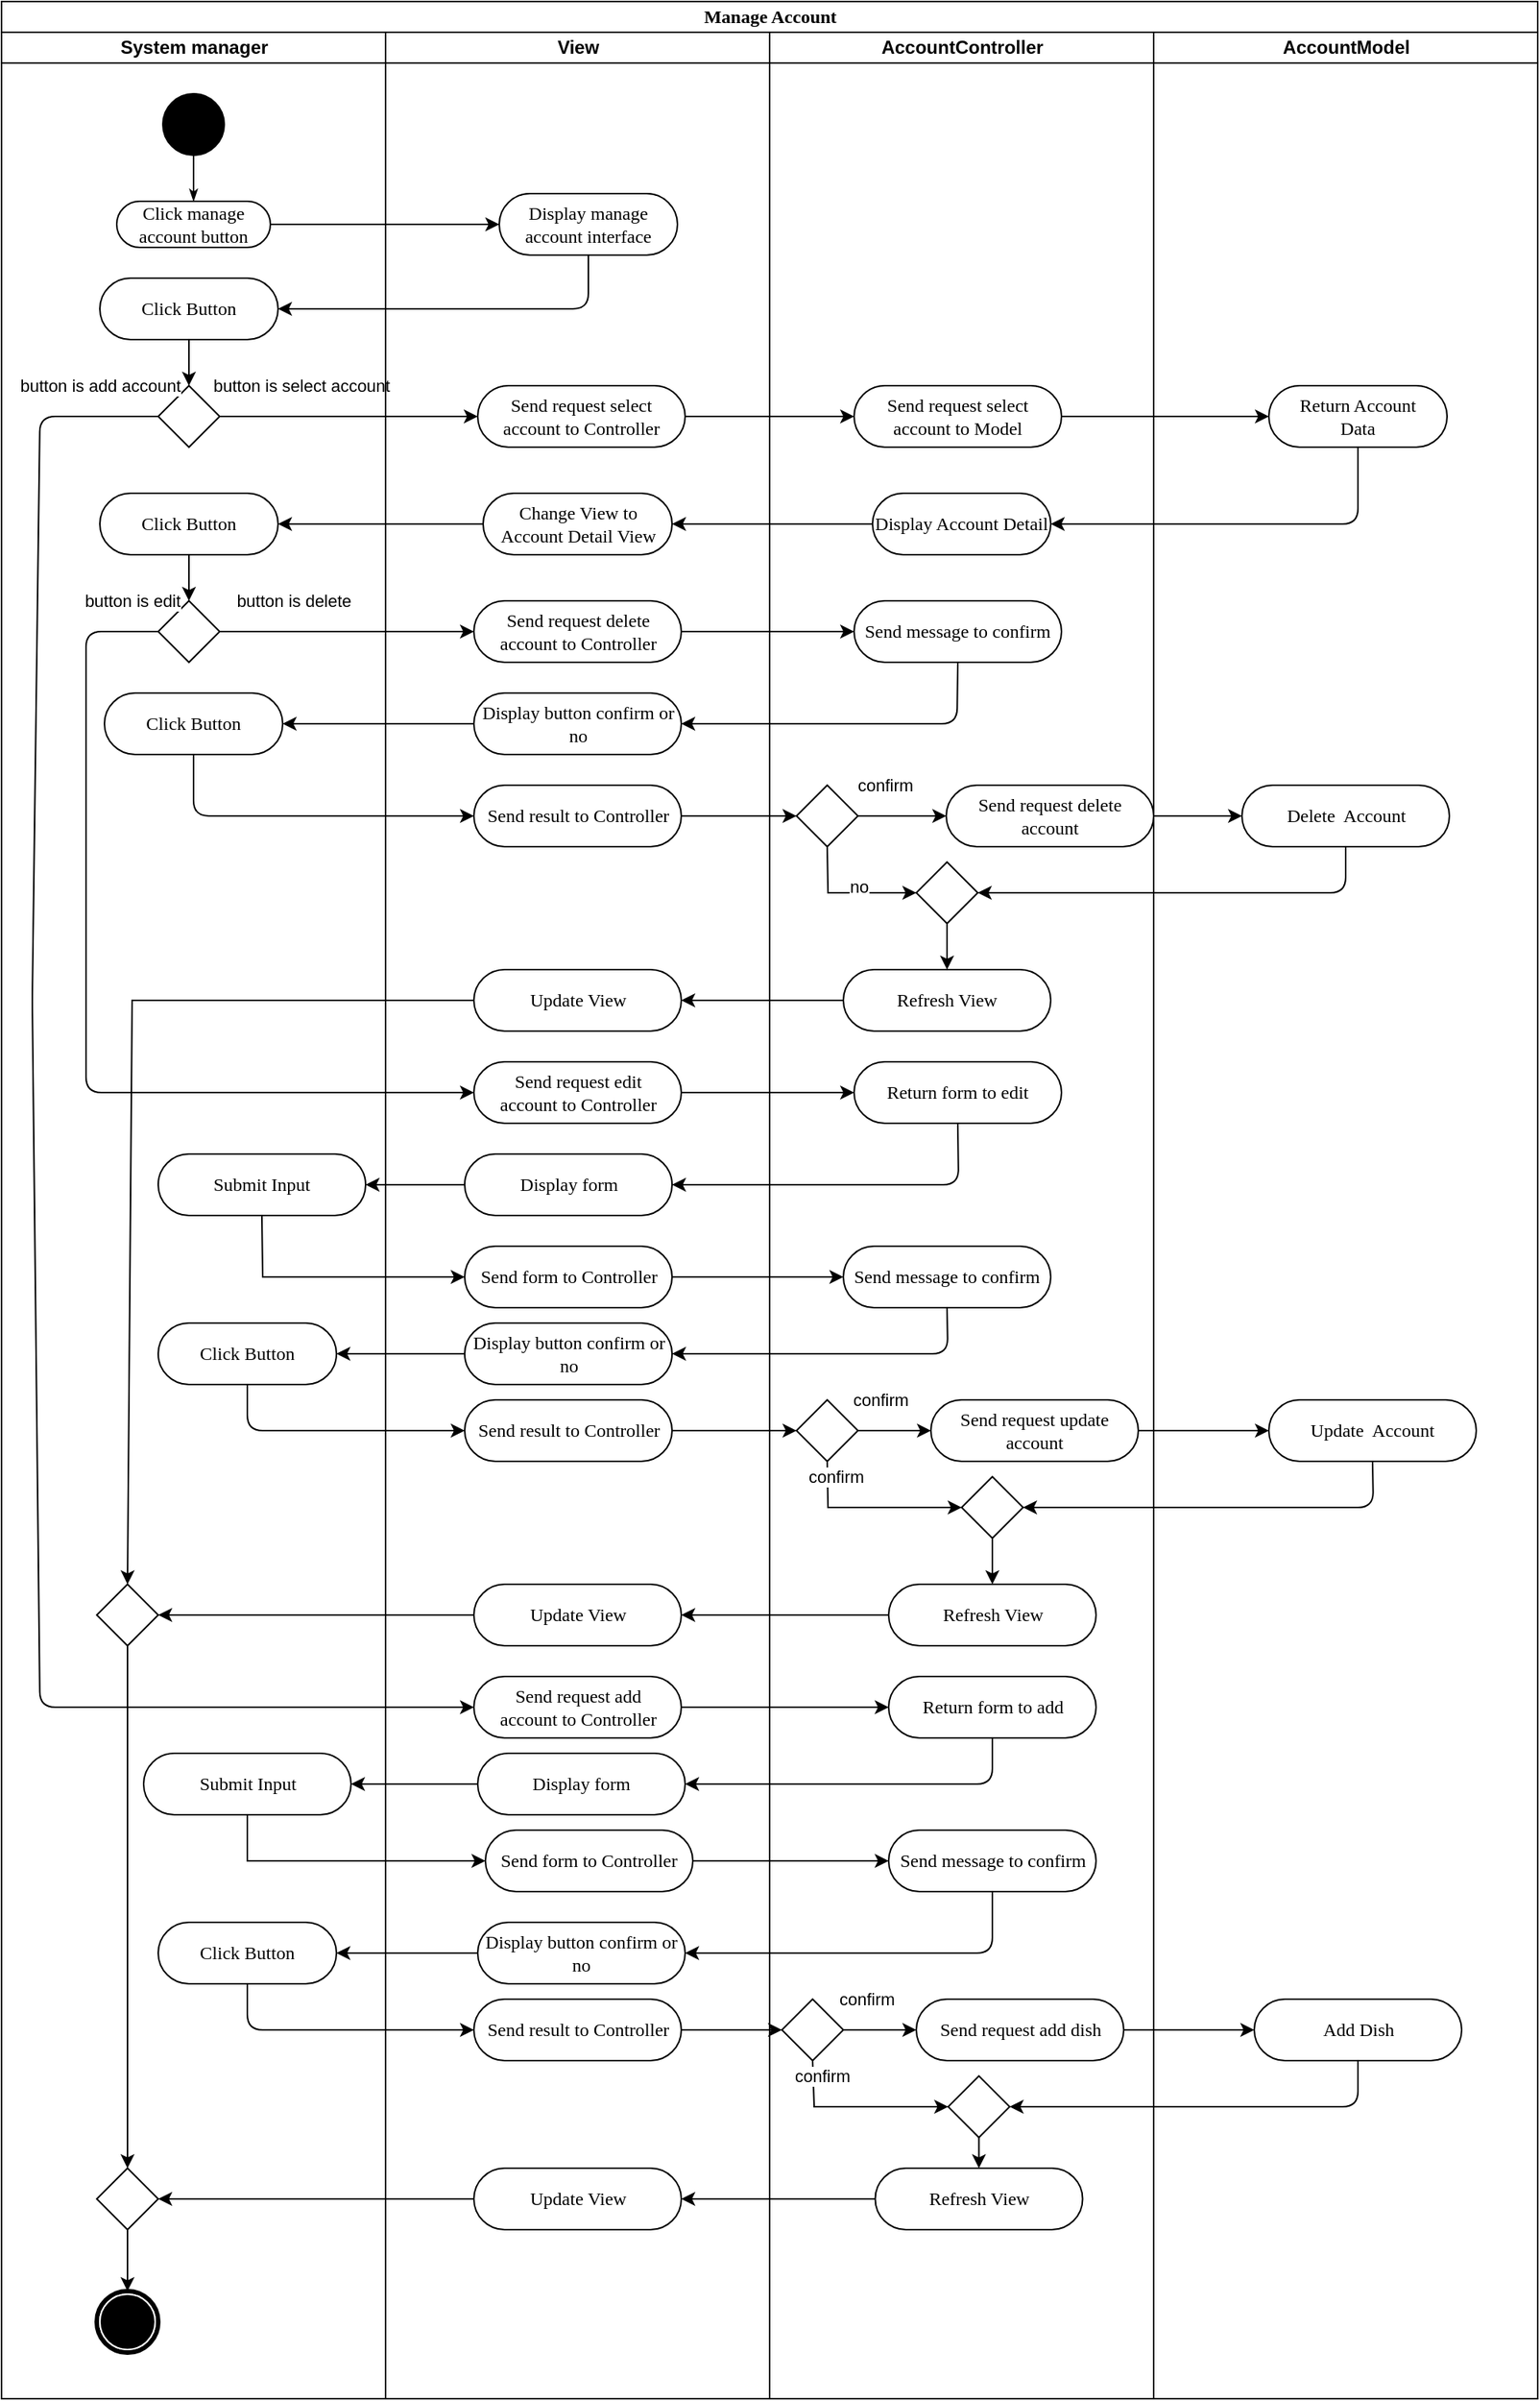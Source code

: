 <mxfile version="15.5.8" type="google"><diagram id="djILZpqK4pdp_uPhlAan" name="Page-1"><mxGraphModel dx="2436" dy="1613" grid="1" gridSize="10" guides="1" tooltips="1" connect="1" arrows="1" fold="1" page="1" pageScale="1" pageWidth="827" pageHeight="1169" math="0" shadow="0"><root><mxCell id="0"/><mxCell id="1" parent="0"/><mxCell id="nymzXxskwLUsohmnWXaY-1" value="Manage Account" style="swimlane;html=1;childLayout=stackLayout;startSize=20;rounded=0;shadow=0;comic=0;labelBackgroundColor=none;strokeWidth=1;fontFamily=Verdana;fontSize=12;align=center;" parent="1" vertex="1"><mxGeometry x="-1615" y="-1150" width="1000" height="1560" as="geometry"/></mxCell><mxCell id="nymzXxskwLUsohmnWXaY-2" value="System manager" style="swimlane;html=1;startSize=20;" parent="nymzXxskwLUsohmnWXaY-1" vertex="1"><mxGeometry y="20" width="250" height="1540" as="geometry"/></mxCell><mxCell id="nymzXxskwLUsohmnWXaY-3" value="" style="ellipse;whiteSpace=wrap;html=1;rounded=0;shadow=0;comic=0;labelBackgroundColor=none;strokeWidth=1;fillColor=#000000;fontFamily=Verdana;fontSize=12;align=center;" parent="nymzXxskwLUsohmnWXaY-2" vertex="1"><mxGeometry x="105" y="40" width="40" height="40" as="geometry"/></mxCell><mxCell id="nymzXxskwLUsohmnWXaY-4" value="Click manage account button" style="rounded=1;whiteSpace=wrap;html=1;shadow=0;comic=0;labelBackgroundColor=none;strokeWidth=1;fontFamily=Verdana;fontSize=12;align=center;arcSize=50;" parent="nymzXxskwLUsohmnWXaY-2" vertex="1"><mxGeometry x="75" y="110" width="100" height="30" as="geometry"/></mxCell><mxCell id="nymzXxskwLUsohmnWXaY-5" style="edgeStyle=orthogonalEdgeStyle;rounded=0;html=1;labelBackgroundColor=none;startArrow=none;startFill=0;startSize=5;endArrow=classicThin;endFill=1;endSize=5;jettySize=auto;orthogonalLoop=1;strokeWidth=1;fontFamily=Verdana;fontSize=12" parent="nymzXxskwLUsohmnWXaY-2" source="nymzXxskwLUsohmnWXaY-3" target="nymzXxskwLUsohmnWXaY-4" edge="1"><mxGeometry relative="1" as="geometry"/></mxCell><mxCell id="nymzXxskwLUsohmnWXaY-6" value="" style="rhombus;whiteSpace=wrap;html=1;" parent="nymzXxskwLUsohmnWXaY-2" vertex="1"><mxGeometry x="102" y="230" width="40" height="40" as="geometry"/></mxCell><mxCell id="nymzXxskwLUsohmnWXaY-7" value="Click Button" style="rounded=1;whiteSpace=wrap;html=1;shadow=0;comic=0;labelBackgroundColor=none;strokeWidth=1;fontFamily=Verdana;fontSize=12;align=center;arcSize=50;" parent="nymzXxskwLUsohmnWXaY-2" vertex="1"><mxGeometry x="64" y="160" width="116" height="40" as="geometry"/></mxCell><mxCell id="nymzXxskwLUsohmnWXaY-9" value="" style="rhombus;whiteSpace=wrap;html=1;" parent="nymzXxskwLUsohmnWXaY-2" vertex="1"><mxGeometry x="102" y="370" width="40" height="40" as="geometry"/></mxCell><mxCell id="nymzXxskwLUsohmnWXaY-12" value="" style="endArrow=classic;html=1;entryX=0.5;entryY=0;entryDx=0;entryDy=0;exitX=0.5;exitY=1;exitDx=0;exitDy=0;" parent="nymzXxskwLUsohmnWXaY-2" source="nymzXxskwLUsohmnWXaY-7" target="nymzXxskwLUsohmnWXaY-6" edge="1"><mxGeometry width="50" height="50" relative="1" as="geometry"><mxPoint x="185" y="280" as="sourcePoint"/><mxPoint x="220" y="160" as="targetPoint"/></mxGeometry></mxCell><mxCell id="nymzXxskwLUsohmnWXaY-22" value="" style="endArrow=classic;html=1;exitX=0.5;exitY=1;exitDx=0;exitDy=0;entryX=0.5;entryY=0;entryDx=0;entryDy=0;" parent="nymzXxskwLUsohmnWXaY-2" source="nymzXxskwLUsohmnWXaY-65" target="nymzXxskwLUsohmnWXaY-9" edge="1"><mxGeometry width="50" height="50" relative="1" as="geometry"><mxPoint x="150" y="440" as="sourcePoint"/><mxPoint x="336" y="410" as="targetPoint"/></mxGeometry></mxCell><mxCell id="nymzXxskwLUsohmnWXaY-65" value="Click Button" style="rounded=1;whiteSpace=wrap;html=1;shadow=0;comic=0;labelBackgroundColor=none;strokeWidth=1;fontFamily=Verdana;fontSize=12;align=center;arcSize=50;" parent="nymzXxskwLUsohmnWXaY-2" vertex="1"><mxGeometry x="64" y="300" width="116" height="40" as="geometry"/></mxCell><mxCell id="nymzXxskwLUsohmnWXaY-78" value="Click Button" style="rounded=1;whiteSpace=wrap;html=1;shadow=0;comic=0;labelBackgroundColor=none;strokeWidth=1;fontFamily=Verdana;fontSize=12;align=center;arcSize=50;" parent="nymzXxskwLUsohmnWXaY-2" vertex="1"><mxGeometry x="67" y="430" width="116" height="40" as="geometry"/></mxCell><mxCell id="nymzXxskwLUsohmnWXaY-97" value="Submit Input" style="rounded=1;whiteSpace=wrap;html=1;shadow=0;comic=0;labelBackgroundColor=none;strokeWidth=1;fontFamily=Verdana;fontSize=12;align=center;arcSize=50;" parent="nymzXxskwLUsohmnWXaY-2" vertex="1"><mxGeometry x="102" y="730" width="135" height="40" as="geometry"/></mxCell><mxCell id="nymzXxskwLUsohmnWXaY-102" value="Click Button" style="rounded=1;whiteSpace=wrap;html=1;shadow=0;comic=0;labelBackgroundColor=none;strokeWidth=1;fontFamily=Verdana;fontSize=12;align=center;arcSize=50;" parent="nymzXxskwLUsohmnWXaY-2" vertex="1"><mxGeometry x="102" y="840" width="116" height="40" as="geometry"/></mxCell><mxCell id="nymzXxskwLUsohmnWXaY-133" value="Submit Input" style="rounded=1;whiteSpace=wrap;html=1;shadow=0;comic=0;labelBackgroundColor=none;strokeWidth=1;fontFamily=Verdana;fontSize=12;align=center;arcSize=50;" parent="nymzXxskwLUsohmnWXaY-2" vertex="1"><mxGeometry x="92.5" y="1120" width="135" height="40" as="geometry"/></mxCell><mxCell id="nymzXxskwLUsohmnWXaY-134" value="Click Button" style="rounded=1;whiteSpace=wrap;html=1;shadow=0;comic=0;labelBackgroundColor=none;strokeWidth=1;fontFamily=Verdana;fontSize=12;align=center;arcSize=50;" parent="nymzXxskwLUsohmnWXaY-2" vertex="1"><mxGeometry x="102" y="1230" width="116" height="40" as="geometry"/></mxCell><mxCell id="nymzXxskwLUsohmnWXaY-163" value="" style="rhombus;whiteSpace=wrap;html=1;" parent="nymzXxskwLUsohmnWXaY-2" vertex="1"><mxGeometry x="62" y="1010" width="40" height="40" as="geometry"/></mxCell><mxCell id="nymzXxskwLUsohmnWXaY-166" value="" style="rhombus;whiteSpace=wrap;html=1;" parent="nymzXxskwLUsohmnWXaY-2" vertex="1"><mxGeometry x="62" y="1390" width="40" height="40" as="geometry"/></mxCell><mxCell id="nymzXxskwLUsohmnWXaY-167" value="" style="endArrow=classic;html=1;rounded=0;exitX=0.5;exitY=1;exitDx=0;exitDy=0;entryX=0.5;entryY=0;entryDx=0;entryDy=0;" parent="nymzXxskwLUsohmnWXaY-2" source="nymzXxskwLUsohmnWXaY-163" target="nymzXxskwLUsohmnWXaY-166" edge="1"><mxGeometry width="50" height="50" relative="1" as="geometry"><mxPoint x="587.5" y="1040" as="sourcePoint"/><mxPoint x="452.5" y="1040" as="targetPoint"/></mxGeometry></mxCell><mxCell id="nymzXxskwLUsohmnWXaY-169" value="" style="shape=mxgraph.bpmn.shape;html=1;verticalLabelPosition=bottom;labelBackgroundColor=#ffffff;verticalAlign=top;perimeter=ellipsePerimeter;outline=end;symbol=terminate;rounded=0;shadow=0;comic=0;strokeWidth=1;fontFamily=Verdana;fontSize=12;align=center;" parent="nymzXxskwLUsohmnWXaY-2" vertex="1"><mxGeometry x="62" y="1470" width="40" height="40" as="geometry"/></mxCell><mxCell id="nymzXxskwLUsohmnWXaY-170" value="" style="endArrow=classic;html=1;exitX=0.5;exitY=1;exitDx=0;exitDy=0;entryX=0.5;entryY=0;entryDx=0;entryDy=0;" parent="nymzXxskwLUsohmnWXaY-2" source="nymzXxskwLUsohmnWXaY-166" target="nymzXxskwLUsohmnWXaY-169" edge="1"><mxGeometry width="50" height="50" relative="1" as="geometry"><mxPoint x="440" y="1865" as="sourcePoint"/><mxPoint x="440" y="1895" as="targetPoint"/></mxGeometry></mxCell><mxCell id="nymzXxskwLUsohmnWXaY-26" value="button is select account" style="endArrow=classic;html=1;exitX=1;exitY=0.5;exitDx=0;exitDy=0;entryX=0;entryY=0.5;entryDx=0;entryDy=0;" parent="nymzXxskwLUsohmnWXaY-1" source="nymzXxskwLUsohmnWXaY-6" target="nymzXxskwLUsohmnWXaY-67" edge="1"><mxGeometry x="-0.369" y="20" width="50" height="50" relative="1" as="geometry"><mxPoint x="155" y="360" as="sourcePoint"/><mxPoint x="285" y="270" as="targetPoint"/><mxPoint as="offset"/></mxGeometry></mxCell><mxCell id="nymzXxskwLUsohmnWXaY-27" value="" style="endArrow=classic;html=1;entryX=0;entryY=0.5;entryDx=0;entryDy=0;exitX=1;exitY=0.5;exitDx=0;exitDy=0;" parent="nymzXxskwLUsohmnWXaY-1" source="nymzXxskwLUsohmnWXaY-30" target="nymzXxskwLUsohmnWXaY-60" edge="1"><mxGeometry width="50" height="50" relative="1" as="geometry"><mxPoint x="387" y="300" as="sourcePoint"/><mxPoint x="130" y="385" as="targetPoint"/><Array as="points"><mxPoint x="735" y="270"/></Array></mxGeometry></mxCell><mxCell id="nymzXxskwLUsohmnWXaY-28" value="View" style="swimlane;html=1;startSize=20;" parent="nymzXxskwLUsohmnWXaY-1" vertex="1"><mxGeometry x="250" y="20" width="250" height="1540" as="geometry"/></mxCell><mxCell id="nymzXxskwLUsohmnWXaY-29" value="Display manage account interface" style="rounded=1;whiteSpace=wrap;html=1;shadow=0;comic=0;labelBackgroundColor=none;strokeWidth=1;fontFamily=Verdana;fontSize=12;align=center;arcSize=50;" parent="nymzXxskwLUsohmnWXaY-28" vertex="1"><mxGeometry x="74" y="105" width="116" height="40" as="geometry"/></mxCell><mxCell id="nymzXxskwLUsohmnWXaY-63" value="Change View to&lt;br&gt;Account Detail View" style="rounded=1;whiteSpace=wrap;html=1;shadow=0;comic=0;labelBackgroundColor=none;strokeWidth=1;fontFamily=Verdana;fontSize=12;align=center;arcSize=50;" parent="nymzXxskwLUsohmnWXaY-28" vertex="1"><mxGeometry x="63.5" y="300" width="123" height="40" as="geometry"/></mxCell><mxCell id="nymzXxskwLUsohmnWXaY-67" value="Send request select &lt;br&gt;account to Controller" style="rounded=1;whiteSpace=wrap;html=1;shadow=0;comic=0;labelBackgroundColor=none;strokeWidth=1;fontFamily=Verdana;fontSize=12;align=center;arcSize=50;" parent="nymzXxskwLUsohmnWXaY-28" vertex="1"><mxGeometry x="60" y="230" width="135" height="40" as="geometry"/></mxCell><mxCell id="nymzXxskwLUsohmnWXaY-69" value="Send request delete&lt;br&gt;account to Controller" style="rounded=1;whiteSpace=wrap;html=1;shadow=0;comic=0;labelBackgroundColor=none;strokeWidth=1;fontFamily=Verdana;fontSize=12;align=center;arcSize=50;" parent="nymzXxskwLUsohmnWXaY-28" vertex="1"><mxGeometry x="57.5" y="370" width="135" height="40" as="geometry"/></mxCell><mxCell id="nymzXxskwLUsohmnWXaY-72" value="Display button confirm or no" style="rounded=1;whiteSpace=wrap;html=1;shadow=0;comic=0;labelBackgroundColor=none;strokeWidth=1;fontFamily=Verdana;fontSize=12;align=center;arcSize=50;" parent="nymzXxskwLUsohmnWXaY-28" vertex="1"><mxGeometry x="57.5" y="430" width="135" height="40" as="geometry"/></mxCell><mxCell id="nymzXxskwLUsohmnWXaY-80" value="Send result to Controller" style="rounded=1;whiteSpace=wrap;html=1;shadow=0;comic=0;labelBackgroundColor=none;strokeWidth=1;fontFamily=Verdana;fontSize=12;align=center;arcSize=50;" parent="nymzXxskwLUsohmnWXaY-28" vertex="1"><mxGeometry x="57.5" y="490" width="135" height="40" as="geometry"/></mxCell><mxCell id="nymzXxskwLUsohmnWXaY-90" value="Update View" style="rounded=1;whiteSpace=wrap;html=1;shadow=0;comic=0;labelBackgroundColor=none;strokeWidth=1;fontFamily=Verdana;fontSize=12;align=center;arcSize=50;" parent="nymzXxskwLUsohmnWXaY-28" vertex="1"><mxGeometry x="57.5" y="610" width="135" height="40" as="geometry"/></mxCell><mxCell id="nymzXxskwLUsohmnWXaY-92" value="Send request edit&lt;br&gt;account to Controller" style="rounded=1;whiteSpace=wrap;html=1;shadow=0;comic=0;labelBackgroundColor=none;strokeWidth=1;fontFamily=Verdana;fontSize=12;align=center;arcSize=50;" parent="nymzXxskwLUsohmnWXaY-28" vertex="1"><mxGeometry x="57.5" y="670" width="135" height="40" as="geometry"/></mxCell><mxCell id="nymzXxskwLUsohmnWXaY-94" value="Display form" style="rounded=1;whiteSpace=wrap;html=1;shadow=0;comic=0;labelBackgroundColor=none;strokeWidth=1;fontFamily=Verdana;fontSize=12;align=center;arcSize=50;" parent="nymzXxskwLUsohmnWXaY-28" vertex="1"><mxGeometry x="51.5" y="730" width="135" height="40" as="geometry"/></mxCell><mxCell id="nymzXxskwLUsohmnWXaY-98" value="Send form to Controller" style="rounded=1;whiteSpace=wrap;html=1;shadow=0;comic=0;labelBackgroundColor=none;strokeWidth=1;fontFamily=Verdana;fontSize=12;align=center;arcSize=50;" parent="nymzXxskwLUsohmnWXaY-28" vertex="1"><mxGeometry x="51.5" y="790" width="135" height="40" as="geometry"/></mxCell><mxCell id="nymzXxskwLUsohmnWXaY-101" value="Display button confirm or no" style="rounded=1;whiteSpace=wrap;html=1;shadow=0;comic=0;labelBackgroundColor=none;strokeWidth=1;fontFamily=Verdana;fontSize=12;align=center;arcSize=50;" parent="nymzXxskwLUsohmnWXaY-28" vertex="1"><mxGeometry x="51.5" y="840" width="135" height="40" as="geometry"/></mxCell><mxCell id="nymzXxskwLUsohmnWXaY-105" value="Send result to Controller" style="rounded=1;whiteSpace=wrap;html=1;shadow=0;comic=0;labelBackgroundColor=none;strokeWidth=1;fontFamily=Verdana;fontSize=12;align=center;arcSize=50;" parent="nymzXxskwLUsohmnWXaY-28" vertex="1"><mxGeometry x="51.5" y="890" width="135" height="40" as="geometry"/></mxCell><mxCell id="nymzXxskwLUsohmnWXaY-129" value="Update View" style="rounded=1;whiteSpace=wrap;html=1;shadow=0;comic=0;labelBackgroundColor=none;strokeWidth=1;fontFamily=Verdana;fontSize=12;align=center;arcSize=50;" parent="nymzXxskwLUsohmnWXaY-28" vertex="1"><mxGeometry x="57.5" y="1010" width="135" height="40" as="geometry"/></mxCell><mxCell id="nymzXxskwLUsohmnWXaY-135" value="Send request add&lt;br&gt;account to Controller" style="rounded=1;whiteSpace=wrap;html=1;shadow=0;comic=0;labelBackgroundColor=none;strokeWidth=1;fontFamily=Verdana;fontSize=12;align=center;arcSize=50;" parent="nymzXxskwLUsohmnWXaY-28" vertex="1"><mxGeometry x="57.5" y="1070" width="135" height="40" as="geometry"/></mxCell><mxCell id="nymzXxskwLUsohmnWXaY-136" value="Display form" style="rounded=1;whiteSpace=wrap;html=1;shadow=0;comic=0;labelBackgroundColor=none;strokeWidth=1;fontFamily=Verdana;fontSize=12;align=center;arcSize=50;" parent="nymzXxskwLUsohmnWXaY-28" vertex="1"><mxGeometry x="60" y="1120" width="135" height="40" as="geometry"/></mxCell><mxCell id="nymzXxskwLUsohmnWXaY-137" value="Send form to Controller" style="rounded=1;whiteSpace=wrap;html=1;shadow=0;comic=0;labelBackgroundColor=none;strokeWidth=1;fontFamily=Verdana;fontSize=12;align=center;arcSize=50;" parent="nymzXxskwLUsohmnWXaY-28" vertex="1"><mxGeometry x="65" y="1170" width="135" height="40" as="geometry"/></mxCell><mxCell id="nymzXxskwLUsohmnWXaY-138" value="Display button confirm or no" style="rounded=1;whiteSpace=wrap;html=1;shadow=0;comic=0;labelBackgroundColor=none;strokeWidth=1;fontFamily=Verdana;fontSize=12;align=center;arcSize=50;" parent="nymzXxskwLUsohmnWXaY-28" vertex="1"><mxGeometry x="60" y="1230" width="135" height="40" as="geometry"/></mxCell><mxCell id="nymzXxskwLUsohmnWXaY-139" value="Send result to Controller" style="rounded=1;whiteSpace=wrap;html=1;shadow=0;comic=0;labelBackgroundColor=none;strokeWidth=1;fontFamily=Verdana;fontSize=12;align=center;arcSize=50;" parent="nymzXxskwLUsohmnWXaY-28" vertex="1"><mxGeometry x="57.5" y="1280" width="135" height="40" as="geometry"/></mxCell><mxCell id="nymzXxskwLUsohmnWXaY-140" value="Update View" style="rounded=1;whiteSpace=wrap;html=1;shadow=0;comic=0;labelBackgroundColor=none;strokeWidth=1;fontFamily=Verdana;fontSize=12;align=center;arcSize=50;" parent="nymzXxskwLUsohmnWXaY-28" vertex="1"><mxGeometry x="57.5" y="1390" width="135" height="40" as="geometry"/></mxCell><mxCell id="nymzXxskwLUsohmnWXaY-42" value="AccountController" style="swimlane;html=1;startSize=20;" parent="nymzXxskwLUsohmnWXaY-1" vertex="1"><mxGeometry x="500" y="20" width="250" height="1540" as="geometry"><mxRectangle x="500" y="20" width="30" height="970" as="alternateBounds"/></mxGeometry></mxCell><mxCell id="nymzXxskwLUsohmnWXaY-30" value="Send request select &lt;br&gt;account to Model" style="rounded=1;whiteSpace=wrap;html=1;shadow=0;comic=0;labelBackgroundColor=none;strokeWidth=1;fontFamily=Verdana;fontSize=12;align=center;arcSize=50;" parent="nymzXxskwLUsohmnWXaY-42" vertex="1"><mxGeometry x="55" y="230" width="135" height="40" as="geometry"/></mxCell><mxCell id="nymzXxskwLUsohmnWXaY-61" value="Display Account Detail" style="rounded=1;whiteSpace=wrap;html=1;shadow=0;comic=0;labelBackgroundColor=none;strokeWidth=1;fontFamily=Verdana;fontSize=12;align=center;arcSize=50;" parent="nymzXxskwLUsohmnWXaY-42" vertex="1"><mxGeometry x="67" y="300" width="116" height="40" as="geometry"/></mxCell><mxCell id="nymzXxskwLUsohmnWXaY-70" value="Send message to confirm" style="rounded=1;whiteSpace=wrap;html=1;shadow=0;comic=0;labelBackgroundColor=none;strokeWidth=1;fontFamily=Verdana;fontSize=12;align=center;arcSize=50;" parent="nymzXxskwLUsohmnWXaY-42" vertex="1"><mxGeometry x="55" y="370" width="135" height="40" as="geometry"/></mxCell><mxCell id="nymzXxskwLUsohmnWXaY-81" value="" style="rhombus;whiteSpace=wrap;html=1;" parent="nymzXxskwLUsohmnWXaY-42" vertex="1"><mxGeometry x="17.5" y="490" width="40" height="40" as="geometry"/></mxCell><mxCell id="nymzXxskwLUsohmnWXaY-83" value="Send request delete account" style="rounded=1;whiteSpace=wrap;html=1;shadow=0;comic=0;labelBackgroundColor=none;strokeWidth=1;fontFamily=Verdana;fontSize=12;align=center;arcSize=50;" parent="nymzXxskwLUsohmnWXaY-42" vertex="1"><mxGeometry x="115" y="490" width="135" height="40" as="geometry"/></mxCell><mxCell id="nymzXxskwLUsohmnWXaY-84" value="confirm" style="endArrow=classic;html=1;rounded=0;exitX=1;exitY=0.5;exitDx=0;exitDy=0;entryX=0;entryY=0.5;entryDx=0;entryDy=0;" parent="nymzXxskwLUsohmnWXaY-42" source="nymzXxskwLUsohmnWXaY-81" target="nymzXxskwLUsohmnWXaY-83" edge="1"><mxGeometry x="-0.391" y="20" width="50" height="50" relative="1" as="geometry"><mxPoint x="115" y="620" as="sourcePoint"/><mxPoint x="165" y="570" as="targetPoint"/><mxPoint as="offset"/></mxGeometry></mxCell><mxCell id="nymzXxskwLUsohmnWXaY-87" value="Refresh View" style="rounded=1;whiteSpace=wrap;html=1;shadow=0;comic=0;labelBackgroundColor=none;strokeWidth=1;fontFamily=Verdana;fontSize=12;align=center;arcSize=50;" parent="nymzXxskwLUsohmnWXaY-42" vertex="1"><mxGeometry x="48" y="610" width="135" height="40" as="geometry"/></mxCell><mxCell id="nymzXxskwLUsohmnWXaY-93" value="Return form to edit" style="rounded=1;whiteSpace=wrap;html=1;shadow=0;comic=0;labelBackgroundColor=none;strokeWidth=1;fontFamily=Verdana;fontSize=12;align=center;arcSize=50;" parent="nymzXxskwLUsohmnWXaY-42" vertex="1"><mxGeometry x="55" y="670" width="135" height="40" as="geometry"/></mxCell><mxCell id="nymzXxskwLUsohmnWXaY-100" value="Send message to confirm" style="rounded=1;whiteSpace=wrap;html=1;shadow=0;comic=0;labelBackgroundColor=none;strokeWidth=1;fontFamily=Verdana;fontSize=12;align=center;arcSize=50;" parent="nymzXxskwLUsohmnWXaY-42" vertex="1"><mxGeometry x="48" y="790" width="135" height="40" as="geometry"/></mxCell><mxCell id="nymzXxskwLUsohmnWXaY-107" value="" style="rhombus;whiteSpace=wrap;html=1;" parent="nymzXxskwLUsohmnWXaY-42" vertex="1"><mxGeometry x="17.5" y="890" width="40" height="40" as="geometry"/></mxCell><mxCell id="nymzXxskwLUsohmnWXaY-111" value="no" style="endArrow=classic;html=1;rounded=0;exitX=0.5;exitY=1;exitDx=0;exitDy=0;entryX=0;entryY=0.5;entryDx=0;entryDy=0;" parent="nymzXxskwLUsohmnWXaY-42" source="nymzXxskwLUsohmnWXaY-81" target="nymzXxskwLUsohmnWXaY-112" edge="1"><mxGeometry x="-0.391" y="20" width="50" height="50" relative="1" as="geometry"><mxPoint x="67.5" y="520" as="sourcePoint"/><mxPoint x="125" y="520" as="targetPoint"/><mxPoint as="offset"/><Array as="points"><mxPoint x="38" y="560"/></Array></mxGeometry></mxCell><mxCell id="nymzXxskwLUsohmnWXaY-112" value="" style="rhombus;whiteSpace=wrap;html=1;" parent="nymzXxskwLUsohmnWXaY-42" vertex="1"><mxGeometry x="95.5" y="540" width="40" height="40" as="geometry"/></mxCell><mxCell id="nymzXxskwLUsohmnWXaY-114" value="" style="endArrow=classic;html=1;rounded=0;exitX=0.5;exitY=1;exitDx=0;exitDy=0;entryX=0.5;entryY=0;entryDx=0;entryDy=0;" parent="nymzXxskwLUsohmnWXaY-42" source="nymzXxskwLUsohmnWXaY-112" target="nymzXxskwLUsohmnWXaY-87" edge="1"><mxGeometry width="50" height="50" relative="1" as="geometry"><mxPoint x="-47.5" y="520" as="sourcePoint"/><mxPoint x="27.5" y="520" as="targetPoint"/></mxGeometry></mxCell><mxCell id="nymzXxskwLUsohmnWXaY-119" value="Send request update account" style="rounded=1;whiteSpace=wrap;html=1;shadow=0;comic=0;labelBackgroundColor=none;strokeWidth=1;fontFamily=Verdana;fontSize=12;align=center;arcSize=50;" parent="nymzXxskwLUsohmnWXaY-42" vertex="1"><mxGeometry x="105" y="890" width="135" height="40" as="geometry"/></mxCell><mxCell id="nymzXxskwLUsohmnWXaY-120" value="confirm" style="endArrow=classic;html=1;rounded=0;exitX=1;exitY=0.5;exitDx=0;exitDy=0;entryX=0;entryY=0.5;entryDx=0;entryDy=0;" parent="nymzXxskwLUsohmnWXaY-42" source="nymzXxskwLUsohmnWXaY-107" target="nymzXxskwLUsohmnWXaY-119" edge="1"><mxGeometry x="-0.391" y="20" width="50" height="50" relative="1" as="geometry"><mxPoint x="75" y="890" as="sourcePoint"/><mxPoint x="1297.5" y="2080" as="targetPoint"/><mxPoint as="offset"/></mxGeometry></mxCell><mxCell id="nymzXxskwLUsohmnWXaY-123" value="" style="rhombus;whiteSpace=wrap;html=1;" parent="nymzXxskwLUsohmnWXaY-42" vertex="1"><mxGeometry x="125" y="940" width="40" height="40" as="geometry"/></mxCell><mxCell id="nymzXxskwLUsohmnWXaY-128" value="confirm" style="endArrow=classic;html=1;rounded=0;exitX=0.5;exitY=1;exitDx=0;exitDy=0;entryX=0;entryY=0.5;entryDx=0;entryDy=0;" parent="nymzXxskwLUsohmnWXaY-42" source="nymzXxskwLUsohmnWXaY-107" target="nymzXxskwLUsohmnWXaY-123" edge="1"><mxGeometry x="-0.391" y="20" width="50" height="50" relative="1" as="geometry"><mxPoint x="67.5" y="920" as="sourcePoint"/><mxPoint x="115" y="920" as="targetPoint"/><mxPoint as="offset"/><Array as="points"><mxPoint x="38" y="960"/></Array></mxGeometry></mxCell><mxCell id="nymzXxskwLUsohmnWXaY-121" value="Refresh View" style="rounded=1;whiteSpace=wrap;html=1;shadow=0;comic=0;labelBackgroundColor=none;strokeWidth=1;fontFamily=Verdana;fontSize=12;align=center;arcSize=50;" parent="nymzXxskwLUsohmnWXaY-42" vertex="1"><mxGeometry x="77.5" y="1010" width="135" height="40" as="geometry"/></mxCell><mxCell id="nymzXxskwLUsohmnWXaY-124" value="" style="endArrow=classic;html=1;rounded=0;exitX=0.5;exitY=1;exitDx=0;exitDy=0;entryX=0.5;entryY=0;entryDx=0;entryDy=0;" parent="nymzXxskwLUsohmnWXaY-42" source="nymzXxskwLUsohmnWXaY-123" target="nymzXxskwLUsohmnWXaY-121" edge="1"><mxGeometry width="50" height="50" relative="1" as="geometry"><mxPoint x="1085" y="2030" as="sourcePoint"/><mxPoint x="1160" y="2030" as="targetPoint"/></mxGeometry></mxCell><mxCell id="nymzXxskwLUsohmnWXaY-141" value="Return form to add" style="rounded=1;whiteSpace=wrap;html=1;shadow=0;comic=0;labelBackgroundColor=none;strokeWidth=1;fontFamily=Verdana;fontSize=12;align=center;arcSize=50;" parent="nymzXxskwLUsohmnWXaY-42" vertex="1"><mxGeometry x="77.5" y="1070" width="135" height="40" as="geometry"/></mxCell><mxCell id="nymzXxskwLUsohmnWXaY-142" value="Send message to confirm" style="rounded=1;whiteSpace=wrap;html=1;shadow=0;comic=0;labelBackgroundColor=none;strokeWidth=1;fontFamily=Verdana;fontSize=12;align=center;arcSize=50;" parent="nymzXxskwLUsohmnWXaY-42" vertex="1"><mxGeometry x="77.5" y="1170" width="135" height="40" as="geometry"/></mxCell><mxCell id="nymzXxskwLUsohmnWXaY-143" value="" style="rhombus;whiteSpace=wrap;html=1;" parent="nymzXxskwLUsohmnWXaY-42" vertex="1"><mxGeometry x="8" y="1280" width="40" height="40" as="geometry"/></mxCell><mxCell id="nymzXxskwLUsohmnWXaY-144" value="Send request add dish" style="rounded=1;whiteSpace=wrap;html=1;shadow=0;comic=0;labelBackgroundColor=none;strokeWidth=1;fontFamily=Verdana;fontSize=12;align=center;arcSize=50;" parent="nymzXxskwLUsohmnWXaY-42" vertex="1"><mxGeometry x="95.5" y="1280" width="135" height="40" as="geometry"/></mxCell><mxCell id="nymzXxskwLUsohmnWXaY-145" value="confirm" style="endArrow=classic;html=1;rounded=0;exitX=1;exitY=0.5;exitDx=0;exitDy=0;entryX=0;entryY=0.5;entryDx=0;entryDy=0;" parent="nymzXxskwLUsohmnWXaY-42" source="nymzXxskwLUsohmnWXaY-143" target="nymzXxskwLUsohmnWXaY-144" edge="1"><mxGeometry x="-0.391" y="20" width="50" height="50" relative="1" as="geometry"><mxPoint x="1181.25" y="2440" as="sourcePoint"/><mxPoint x="2403.75" y="3630" as="targetPoint"/><mxPoint as="offset"/></mxGeometry></mxCell><mxCell id="nymzXxskwLUsohmnWXaY-146" value="" style="rhombus;whiteSpace=wrap;html=1;" parent="nymzXxskwLUsohmnWXaY-42" vertex="1"><mxGeometry x="116.25" y="1330" width="40" height="40" as="geometry"/></mxCell><mxCell id="nymzXxskwLUsohmnWXaY-147" value="confirm" style="endArrow=classic;html=1;rounded=0;exitX=0.5;exitY=1;exitDx=0;exitDy=0;entryX=0;entryY=0.5;entryDx=0;entryDy=0;" parent="nymzXxskwLUsohmnWXaY-42" source="nymzXxskwLUsohmnWXaY-143" target="nymzXxskwLUsohmnWXaY-146" edge="1"><mxGeometry x="-0.391" y="20" width="50" height="50" relative="1" as="geometry"><mxPoint x="1173.75" y="2470" as="sourcePoint"/><mxPoint x="1221.25" y="2470" as="targetPoint"/><mxPoint as="offset"/><Array as="points"><mxPoint x="29" y="1350"/></Array></mxGeometry></mxCell><mxCell id="nymzXxskwLUsohmnWXaY-148" value="Refresh View" style="rounded=1;whiteSpace=wrap;html=1;shadow=0;comic=0;labelBackgroundColor=none;strokeWidth=1;fontFamily=Verdana;fontSize=12;align=center;arcSize=50;" parent="nymzXxskwLUsohmnWXaY-42" vertex="1"><mxGeometry x="68.75" y="1390" width="135" height="40" as="geometry"/></mxCell><mxCell id="nymzXxskwLUsohmnWXaY-149" value="" style="endArrow=classic;html=1;rounded=0;exitX=0.5;exitY=1;exitDx=0;exitDy=0;entryX=0.5;entryY=0;entryDx=0;entryDy=0;" parent="nymzXxskwLUsohmnWXaY-42" source="nymzXxskwLUsohmnWXaY-146" target="nymzXxskwLUsohmnWXaY-148" edge="1"><mxGeometry width="50" height="50" relative="1" as="geometry"><mxPoint x="2191.25" y="3580" as="sourcePoint"/><mxPoint x="2266.25" y="3580" as="targetPoint"/></mxGeometry></mxCell><mxCell id="nymzXxskwLUsohmnWXaY-44" value="" style="endArrow=classic;html=1;exitX=1;exitY=0.5;exitDx=0;exitDy=0;entryX=0;entryY=0.5;entryDx=0;entryDy=0;" parent="nymzXxskwLUsohmnWXaY-1" source="nymzXxskwLUsohmnWXaY-4" target="nymzXxskwLUsohmnWXaY-29" edge="1"><mxGeometry width="50" height="50" relative="1" as="geometry"><mxPoint x="270" y="230" as="sourcePoint"/><mxPoint x="125" y="220" as="targetPoint"/></mxGeometry></mxCell><mxCell id="nymzXxskwLUsohmnWXaY-45" value="" style="endArrow=classic;html=1;exitX=0.5;exitY=1;exitDx=0;exitDy=0;entryX=1;entryY=0.5;entryDx=0;entryDy=0;" parent="nymzXxskwLUsohmnWXaY-1" source="nymzXxskwLUsohmnWXaY-29" target="nymzXxskwLUsohmnWXaY-7" edge="1"><mxGeometry width="50" height="50" relative="1" as="geometry"><mxPoint x="270" y="360" as="sourcePoint"/><mxPoint x="126.75" y="240" as="targetPoint"/><Array as="points"><mxPoint x="382" y="200"/></Array></mxGeometry></mxCell><mxCell id="nymzXxskwLUsohmnWXaY-58" value="AccountModel" style="swimlane;html=1;startSize=20;" parent="nymzXxskwLUsohmnWXaY-1" vertex="1"><mxGeometry x="750" y="20" width="250" height="1540" as="geometry"><mxRectangle x="500" y="20" width="30" height="970" as="alternateBounds"/></mxGeometry></mxCell><mxCell id="nymzXxskwLUsohmnWXaY-60" value="Return Account&lt;br&gt;Data" style="rounded=1;whiteSpace=wrap;html=1;shadow=0;comic=0;labelBackgroundColor=none;strokeWidth=1;fontFamily=Verdana;fontSize=12;align=center;arcSize=50;" parent="nymzXxskwLUsohmnWXaY-58" vertex="1"><mxGeometry x="75" y="230" width="116" height="40" as="geometry"/></mxCell><mxCell id="nymzXxskwLUsohmnWXaY-85" value="Delete&amp;nbsp; Account" style="rounded=1;whiteSpace=wrap;html=1;shadow=0;comic=0;labelBackgroundColor=none;strokeWidth=1;fontFamily=Verdana;fontSize=12;align=center;arcSize=50;" parent="nymzXxskwLUsohmnWXaY-58" vertex="1"><mxGeometry x="57.5" y="490" width="135" height="40" as="geometry"/></mxCell><mxCell id="nymzXxskwLUsohmnWXaY-125" value="Update&amp;nbsp; Account" style="rounded=1;whiteSpace=wrap;html=1;shadow=0;comic=0;labelBackgroundColor=none;strokeWidth=1;fontFamily=Verdana;fontSize=12;align=center;arcSize=50;" parent="nymzXxskwLUsohmnWXaY-58" vertex="1"><mxGeometry x="75" y="890" width="135" height="40" as="geometry"/></mxCell><mxCell id="nymzXxskwLUsohmnWXaY-150" value="Add Dish" style="rounded=1;whiteSpace=wrap;html=1;shadow=0;comic=0;labelBackgroundColor=none;strokeWidth=1;fontFamily=Verdana;fontSize=12;align=center;arcSize=50;" parent="nymzXxskwLUsohmnWXaY-58" vertex="1"><mxGeometry x="65.5" y="1280" width="135" height="40" as="geometry"/></mxCell><mxCell id="nymzXxskwLUsohmnWXaY-62" value="" style="endArrow=classic;html=1;entryX=1;entryY=0.5;entryDx=0;entryDy=0;exitX=0.5;exitY=1;exitDx=0;exitDy=0;" parent="nymzXxskwLUsohmnWXaY-1" source="nymzXxskwLUsohmnWXaY-60" target="nymzXxskwLUsohmnWXaY-61" edge="1"><mxGeometry width="50" height="50" relative="1" as="geometry"><mxPoint x="700.0" y="280.0" as="sourcePoint"/><mxPoint x="835.0" y="280.0" as="targetPoint"/><Array as="points"><mxPoint x="883" y="340"/></Array></mxGeometry></mxCell><mxCell id="nymzXxskwLUsohmnWXaY-64" value="" style="endArrow=classic;html=1;entryX=1;entryY=0.5;entryDx=0;entryDy=0;exitX=0;exitY=0.5;exitDx=0;exitDy=0;" parent="nymzXxskwLUsohmnWXaY-1" source="nymzXxskwLUsohmnWXaY-61" target="nymzXxskwLUsohmnWXaY-63" edge="1"><mxGeometry width="50" height="50" relative="1" as="geometry"><mxPoint x="700.0" y="280" as="sourcePoint"/><mxPoint x="835.0" y="280" as="targetPoint"/><Array as="points"/></mxGeometry></mxCell><mxCell id="nymzXxskwLUsohmnWXaY-66" value="" style="endArrow=classic;html=1;entryX=1;entryY=0.5;entryDx=0;entryDy=0;exitX=0;exitY=0.5;exitDx=0;exitDy=0;" parent="nymzXxskwLUsohmnWXaY-1" source="nymzXxskwLUsohmnWXaY-63" target="nymzXxskwLUsohmnWXaY-65" edge="1"><mxGeometry width="50" height="50" relative="1" as="geometry"><mxPoint x="574.5" y="360" as="sourcePoint"/><mxPoint x="450.0" y="360" as="targetPoint"/><Array as="points"/></mxGeometry></mxCell><mxCell id="nymzXxskwLUsohmnWXaY-68" value="" style="endArrow=classic;html=1;entryX=0;entryY=0.5;entryDx=0;entryDy=0;exitX=1;exitY=0.5;exitDx=0;exitDy=0;" parent="nymzXxskwLUsohmnWXaY-1" source="nymzXxskwLUsohmnWXaY-67" target="nymzXxskwLUsohmnWXaY-30" edge="1"><mxGeometry width="50" height="50" relative="1" as="geometry"><mxPoint x="700.0" y="280" as="sourcePoint"/><mxPoint x="835.0" y="280" as="targetPoint"/><Array as="points"/></mxGeometry></mxCell><mxCell id="nymzXxskwLUsohmnWXaY-11" value="button is delete" style="endArrow=classic;html=1;exitX=1;exitY=0.5;exitDx=0;exitDy=0;entryX=0;entryY=0.5;entryDx=0;entryDy=0;" parent="nymzXxskwLUsohmnWXaY-1" source="nymzXxskwLUsohmnWXaY-9" target="nymzXxskwLUsohmnWXaY-69" edge="1"><mxGeometry x="-0.41" y="20" width="50" height="50" relative="1" as="geometry"><mxPoint x="255" y="550" as="sourcePoint"/><mxPoint x="305" y="500" as="targetPoint"/><mxPoint x="-1" as="offset"/></mxGeometry></mxCell><mxCell id="nymzXxskwLUsohmnWXaY-71" value="" style="endArrow=classic;html=1;entryX=0;entryY=0.5;entryDx=0;entryDy=0;exitX=1;exitY=0.5;exitDx=0;exitDy=0;" parent="nymzXxskwLUsohmnWXaY-1" source="nymzXxskwLUsohmnWXaY-69" target="nymzXxskwLUsohmnWXaY-70" edge="1"><mxGeometry width="50" height="50" relative="1" as="geometry"><mxPoint x="455.0" y="280" as="sourcePoint"/><mxPoint x="565.0" y="280" as="targetPoint"/><Array as="points"/></mxGeometry></mxCell><mxCell id="nymzXxskwLUsohmnWXaY-73" value="" style="endArrow=classic;html=1;entryX=1;entryY=0.5;entryDx=0;entryDy=0;exitX=0.5;exitY=1;exitDx=0;exitDy=0;" parent="nymzXxskwLUsohmnWXaY-1" source="nymzXxskwLUsohmnWXaY-70" target="nymzXxskwLUsohmnWXaY-72" edge="1"><mxGeometry width="50" height="50" relative="1" as="geometry"><mxPoint x="625" y="450" as="sourcePoint"/><mxPoint x="450.0" y="360" as="targetPoint"/><Array as="points"><mxPoint x="622" y="470"/></Array></mxGeometry></mxCell><mxCell id="nymzXxskwLUsohmnWXaY-76" value="" style="endArrow=classic;html=1;exitX=0;exitY=0.5;exitDx=0;exitDy=0;entryX=1;entryY=0.5;entryDx=0;entryDy=0;" parent="nymzXxskwLUsohmnWXaY-1" source="nymzXxskwLUsohmnWXaY-72" target="nymzXxskwLUsohmnWXaY-78" edge="1"><mxGeometry width="50" height="50" relative="1" as="geometry"><mxPoint x="327" y="360" as="sourcePoint"/><mxPoint x="195" y="500" as="targetPoint"/><Array as="points"/></mxGeometry></mxCell><mxCell id="nymzXxskwLUsohmnWXaY-79" value="" style="endArrow=classic;html=1;exitX=0.5;exitY=1;exitDx=0;exitDy=0;entryX=0;entryY=0.5;entryDx=0;entryDy=0;" parent="nymzXxskwLUsohmnWXaY-1" source="nymzXxskwLUsohmnWXaY-78" target="nymzXxskwLUsohmnWXaY-80" edge="1"><mxGeometry x="-0.004" y="16" width="50" height="50" relative="1" as="geometry"><mxPoint x="155" y="440" as="sourcePoint"/><mxPoint x="205" y="560" as="targetPoint"/><mxPoint as="offset"/><Array as="points"><mxPoint x="125" y="530"/></Array></mxGeometry></mxCell><mxCell id="nymzXxskwLUsohmnWXaY-82" value="" style="endArrow=classic;html=1;rounded=0;exitX=1;exitY=0.5;exitDx=0;exitDy=0;entryX=0;entryY=0.5;entryDx=0;entryDy=0;" parent="nymzXxskwLUsohmnWXaY-1" source="nymzXxskwLUsohmnWXaY-80" target="nymzXxskwLUsohmnWXaY-81" edge="1"><mxGeometry width="50" height="50" relative="1" as="geometry"><mxPoint x="535" y="640" as="sourcePoint"/><mxPoint x="585" y="590" as="targetPoint"/></mxGeometry></mxCell><mxCell id="nymzXxskwLUsohmnWXaY-86" value="" style="endArrow=classic;html=1;rounded=0;exitX=1;exitY=0.5;exitDx=0;exitDy=0;entryX=0;entryY=0.5;entryDx=0;entryDy=0;" parent="nymzXxskwLUsohmnWXaY-1" source="nymzXxskwLUsohmnWXaY-83" target="nymzXxskwLUsohmnWXaY-85" edge="1"><mxGeometry width="50" height="50" relative="1" as="geometry"><mxPoint x="632.5" y="596" as="sourcePoint"/><mxPoint x="632.5" y="630" as="targetPoint"/></mxGeometry></mxCell><mxCell id="nymzXxskwLUsohmnWXaY-89" value="" style="endArrow=classic;html=1;entryX=1;entryY=0.5;entryDx=0;entryDy=0;exitX=0.5;exitY=1;exitDx=0;exitDy=0;" parent="nymzXxskwLUsohmnWXaY-1" source="nymzXxskwLUsohmnWXaY-85" target="nymzXxskwLUsohmnWXaY-112" edge="1"><mxGeometry width="50" height="50" relative="1" as="geometry"><mxPoint x="635.0" y="460" as="sourcePoint"/><mxPoint x="456" y="510" as="targetPoint"/><Array as="points"><mxPoint x="875" y="580"/></Array></mxGeometry></mxCell><mxCell id="nymzXxskwLUsohmnWXaY-91" value="" style="endArrow=classic;html=1;rounded=0;exitX=0;exitY=0.5;exitDx=0;exitDy=0;entryX=1;entryY=0.5;entryDx=0;entryDy=0;" parent="nymzXxskwLUsohmnWXaY-1" source="nymzXxskwLUsohmnWXaY-87" target="nymzXxskwLUsohmnWXaY-90" edge="1"><mxGeometry width="50" height="50" relative="1" as="geometry"><mxPoint x="452.5" y="540" as="sourcePoint"/><mxPoint x="612.5" y="540" as="targetPoint"/></mxGeometry></mxCell><mxCell id="nymzXxskwLUsohmnWXaY-95" value="" style="endArrow=classic;html=1;rounded=0;exitX=1;exitY=0.5;exitDx=0;exitDy=0;entryX=0;entryY=0.5;entryDx=0;entryDy=0;" parent="nymzXxskwLUsohmnWXaY-1" source="nymzXxskwLUsohmnWXaY-92" target="nymzXxskwLUsohmnWXaY-93" edge="1"><mxGeometry width="50" height="50" relative="1" as="geometry"><mxPoint x="565" y="670" as="sourcePoint"/><mxPoint x="452.5" y="670" as="targetPoint"/></mxGeometry></mxCell><mxCell id="nymzXxskwLUsohmnWXaY-99" value="" style="endArrow=classic;html=1;rounded=0;exitX=0.5;exitY=1;exitDx=0;exitDy=0;entryX=0;entryY=0.5;entryDx=0;entryDy=0;" parent="nymzXxskwLUsohmnWXaY-1" source="nymzXxskwLUsohmnWXaY-97" target="nymzXxskwLUsohmnWXaY-98" edge="1"><mxGeometry width="50" height="50" relative="1" as="geometry"><mxPoint x="452.5" y="730" as="sourcePoint"/><mxPoint x="567.5" y="730" as="targetPoint"/><Array as="points"><mxPoint x="170" y="830"/></Array></mxGeometry></mxCell><mxCell id="nymzXxskwLUsohmnWXaY-103" value="" style="endArrow=classic;html=1;entryX=1;entryY=0.5;entryDx=0;entryDy=0;exitX=0.5;exitY=1;exitDx=0;exitDy=0;" parent="nymzXxskwLUsohmnWXaY-1" source="nymzXxskwLUsohmnWXaY-100" target="nymzXxskwLUsohmnWXaY-101" edge="1"><mxGeometry width="50" height="50" relative="1" as="geometry"><mxPoint x="632.5" y="870" as="sourcePoint"/><mxPoint x="452.5" y="910" as="targetPoint"/><Array as="points"><mxPoint x="616" y="880"/></Array></mxGeometry></mxCell><mxCell id="nymzXxskwLUsohmnWXaY-104" value="" style="endArrow=classic;html=1;exitX=0;exitY=0.5;exitDx=0;exitDy=0;entryX=1;entryY=0.5;entryDx=0;entryDy=0;" parent="nymzXxskwLUsohmnWXaY-1" source="nymzXxskwLUsohmnWXaY-101" target="nymzXxskwLUsohmnWXaY-102" edge="1"><mxGeometry width="50" height="50" relative="1" as="geometry"><mxPoint x="317.5" y="480" as="sourcePoint"/><mxPoint x="193" y="480" as="targetPoint"/><Array as="points"/></mxGeometry></mxCell><mxCell id="nymzXxskwLUsohmnWXaY-106" value="" style="endArrow=classic;html=1;exitX=0.5;exitY=1;exitDx=0;exitDy=0;entryX=0;entryY=0.5;entryDx=0;entryDy=0;" parent="nymzXxskwLUsohmnWXaY-1" source="nymzXxskwLUsohmnWXaY-102" target="nymzXxskwLUsohmnWXaY-105" edge="1"><mxGeometry x="-0.004" y="16" width="50" height="50" relative="1" as="geometry"><mxPoint x="125" y="960" as="sourcePoint"/><mxPoint x="307.5" y="1000" as="targetPoint"/><mxPoint as="offset"/><Array as="points"><mxPoint x="160" y="930"/></Array></mxGeometry></mxCell><mxCell id="nymzXxskwLUsohmnWXaY-108" value="" style="endArrow=classic;html=1;rounded=0;exitX=1;exitY=0.5;exitDx=0;exitDy=0;entryX=0;entryY=0.5;entryDx=0;entryDy=0;" parent="nymzXxskwLUsohmnWXaY-1" source="nymzXxskwLUsohmnWXaY-105" target="nymzXxskwLUsohmnWXaY-107" edge="1"><mxGeometry width="50" height="50" relative="1" as="geometry"><mxPoint x="452.5" y="730" as="sourcePoint"/><mxPoint x="567.5" y="730" as="targetPoint"/></mxGeometry></mxCell><mxCell id="nymzXxskwLUsohmnWXaY-115" value="" style="endArrow=classic;html=1;entryX=1;entryY=0.5;entryDx=0;entryDy=0;exitX=0.5;exitY=1;exitDx=0;exitDy=0;" parent="nymzXxskwLUsohmnWXaY-1" source="nymzXxskwLUsohmnWXaY-93" target="nymzXxskwLUsohmnWXaY-94" edge="1"><mxGeometry width="50" height="50" relative="1" as="geometry"><mxPoint x="683" y="750" as="sourcePoint"/><mxPoint x="443.5" y="780" as="targetPoint"/><Array as="points"><mxPoint x="623" y="770"/></Array></mxGeometry></mxCell><mxCell id="nymzXxskwLUsohmnWXaY-116" value="" style="endArrow=classic;html=1;rounded=0;entryX=1;entryY=0.5;entryDx=0;entryDy=0;exitX=0;exitY=0.5;exitDx=0;exitDy=0;" parent="nymzXxskwLUsohmnWXaY-1" source="nymzXxskwLUsohmnWXaY-94" target="nymzXxskwLUsohmnWXaY-97" edge="1"><mxGeometry width="50" height="50" relative="1" as="geometry"><mxPoint x="295" y="810" as="sourcePoint"/><mxPoint x="452.5" y="660" as="targetPoint"/><Array as="points"/></mxGeometry></mxCell><mxCell id="nymzXxskwLUsohmnWXaY-117" value="" style="endArrow=classic;html=1;rounded=0;exitX=1;exitY=0.5;exitDx=0;exitDy=0;entryX=0;entryY=0.5;entryDx=0;entryDy=0;" parent="nymzXxskwLUsohmnWXaY-1" source="nymzXxskwLUsohmnWXaY-98" target="nymzXxskwLUsohmnWXaY-100" edge="1"><mxGeometry width="50" height="50" relative="1" as="geometry"><mxPoint x="452.5" y="970" as="sourcePoint"/><mxPoint x="612.5" y="970" as="targetPoint"/></mxGeometry></mxCell><mxCell id="nymzXxskwLUsohmnWXaY-126" value="" style="endArrow=classic;html=1;rounded=0;exitX=1;exitY=0.5;exitDx=0;exitDy=0;entryX=0;entryY=0.5;entryDx=0;entryDy=0;" parent="nymzXxskwLUsohmnWXaY-1" source="nymzXxskwLUsohmnWXaY-119" target="nymzXxskwLUsohmnWXaY-125" edge="1"><mxGeometry width="50" height="50" relative="1" as="geometry"><mxPoint x="2265" y="2126" as="sourcePoint"/><mxPoint x="2265" y="2160" as="targetPoint"/></mxGeometry></mxCell><mxCell id="nymzXxskwLUsohmnWXaY-127" value="" style="endArrow=classic;html=1;entryX=1;entryY=0.5;entryDx=0;entryDy=0;exitX=0.5;exitY=1;exitDx=0;exitDy=0;" parent="nymzXxskwLUsohmnWXaY-1" source="nymzXxskwLUsohmnWXaY-125" target="nymzXxskwLUsohmnWXaY-123" edge="1"><mxGeometry width="50" height="50" relative="1" as="geometry"><mxPoint x="2267.5" y="1990" as="sourcePoint"/><mxPoint x="2088.5" y="2040" as="targetPoint"/><Array as="points"><mxPoint x="893" y="980"/></Array></mxGeometry></mxCell><mxCell id="nymzXxskwLUsohmnWXaY-130" value="" style="endArrow=classic;html=1;rounded=0;exitX=0;exitY=0.5;exitDx=0;exitDy=0;entryX=1;entryY=0.5;entryDx=0;entryDy=0;" parent="nymzXxskwLUsohmnWXaY-1" source="nymzXxskwLUsohmnWXaY-121" target="nymzXxskwLUsohmnWXaY-129" edge="1"><mxGeometry width="50" height="50" relative="1" as="geometry"><mxPoint x="558" y="660" as="sourcePoint"/><mxPoint x="452.5" y="660" as="targetPoint"/></mxGeometry></mxCell><mxCell id="nymzXxskwLUsohmnWXaY-14" value="button is edit" style="endArrow=classic;html=1;exitX=0;exitY=0.5;exitDx=0;exitDy=0;entryX=0;entryY=0.5;entryDx=0;entryDy=0;" parent="nymzXxskwLUsohmnWXaY-1" source="nymzXxskwLUsohmnWXaY-9" target="nymzXxskwLUsohmnWXaY-92" edge="1"><mxGeometry x="-0.944" y="-20" width="50" height="50" relative="1" as="geometry"><mxPoint x="195" y="610" as="sourcePoint"/><mxPoint x="55" y="690" as="targetPoint"/><Array as="points"><mxPoint x="55" y="410"/><mxPoint x="55" y="710"/></Array><mxPoint as="offset"/></mxGeometry></mxCell><mxCell id="nymzXxskwLUsohmnWXaY-151" value="" style="endArrow=classic;html=1;rounded=0;exitX=1;exitY=0.5;exitDx=0;exitDy=0;entryX=0;entryY=0.5;entryDx=0;entryDy=0;" parent="nymzXxskwLUsohmnWXaY-1" source="nymzXxskwLUsohmnWXaY-135" target="nymzXxskwLUsohmnWXaY-141" edge="1"><mxGeometry width="50" height="50" relative="1" as="geometry"><mxPoint x="2171.25" y="2240" as="sourcePoint"/><mxPoint x="2058.75" y="2240" as="targetPoint"/></mxGeometry></mxCell><mxCell id="nymzXxskwLUsohmnWXaY-157" value="" style="endArrow=classic;html=1;entryX=1;entryY=0.5;entryDx=0;entryDy=0;exitX=0.5;exitY=1;exitDx=0;exitDy=0;" parent="nymzXxskwLUsohmnWXaY-1" source="nymzXxskwLUsohmnWXaY-141" target="nymzXxskwLUsohmnWXaY-136" edge="1"><mxGeometry width="50" height="50" relative="1" as="geometry"><mxPoint x="2289.25" y="2320" as="sourcePoint"/><mxPoint x="2049.75" y="2350" as="targetPoint"/><Array as="points"><mxPoint x="645" y="1160"/></Array></mxGeometry></mxCell><mxCell id="nymzXxskwLUsohmnWXaY-158" value="" style="endArrow=classic;html=1;rounded=0;entryX=1;entryY=0.5;entryDx=0;entryDy=0;exitX=0;exitY=0.5;exitDx=0;exitDy=0;" parent="nymzXxskwLUsohmnWXaY-1" source="nymzXxskwLUsohmnWXaY-136" target="nymzXxskwLUsohmnWXaY-133" edge="1"><mxGeometry width="50" height="50" relative="1" as="geometry"><mxPoint x="1901.25" y="2380" as="sourcePoint"/><mxPoint x="2058.75" y="2230" as="targetPoint"/><Array as="points"/></mxGeometry></mxCell><mxCell id="nymzXxskwLUsohmnWXaY-152" value="" style="endArrow=classic;html=1;rounded=0;exitX=0.5;exitY=1;exitDx=0;exitDy=0;entryX=0;entryY=0.5;entryDx=0;entryDy=0;" parent="nymzXxskwLUsohmnWXaY-1" source="nymzXxskwLUsohmnWXaY-133" target="nymzXxskwLUsohmnWXaY-137" edge="1"><mxGeometry width="50" height="50" relative="1" as="geometry"><mxPoint x="2058.75" y="2300" as="sourcePoint"/><mxPoint x="2173.75" y="2300" as="targetPoint"/><Array as="points"><mxPoint x="160" y="1210"/></Array></mxGeometry></mxCell><mxCell id="nymzXxskwLUsohmnWXaY-159" value="" style="endArrow=classic;html=1;rounded=0;exitX=1;exitY=0.5;exitDx=0;exitDy=0;entryX=0;entryY=0.5;entryDx=0;entryDy=0;" parent="nymzXxskwLUsohmnWXaY-1" source="nymzXxskwLUsohmnWXaY-137" target="nymzXxskwLUsohmnWXaY-142" edge="1"><mxGeometry width="50" height="50" relative="1" as="geometry"><mxPoint x="2058.75" y="2540" as="sourcePoint"/><mxPoint x="2218.75" y="2540" as="targetPoint"/></mxGeometry></mxCell><mxCell id="nymzXxskwLUsohmnWXaY-153" value="" style="endArrow=classic;html=1;entryX=1;entryY=0.5;entryDx=0;entryDy=0;exitX=0.5;exitY=1;exitDx=0;exitDy=0;" parent="nymzXxskwLUsohmnWXaY-1" source="nymzXxskwLUsohmnWXaY-142" target="nymzXxskwLUsohmnWXaY-138" edge="1"><mxGeometry width="50" height="50" relative="1" as="geometry"><mxPoint x="2238.75" y="2440" as="sourcePoint"/><mxPoint x="2058.75" y="2480" as="targetPoint"/><Array as="points"><mxPoint x="645" y="1270"/></Array></mxGeometry></mxCell><mxCell id="nymzXxskwLUsohmnWXaY-154" value="" style="endArrow=classic;html=1;exitX=0;exitY=0.5;exitDx=0;exitDy=0;entryX=1;entryY=0.5;entryDx=0;entryDy=0;" parent="nymzXxskwLUsohmnWXaY-1" source="nymzXxskwLUsohmnWXaY-138" target="nymzXxskwLUsohmnWXaY-134" edge="1"><mxGeometry width="50" height="50" relative="1" as="geometry"><mxPoint x="1923.75" y="2050" as="sourcePoint"/><mxPoint x="1799.25" y="2050" as="targetPoint"/><Array as="points"/></mxGeometry></mxCell><mxCell id="nymzXxskwLUsohmnWXaY-155" value="" style="endArrow=classic;html=1;exitX=0.5;exitY=1;exitDx=0;exitDy=0;entryX=0;entryY=0.5;entryDx=0;entryDy=0;" parent="nymzXxskwLUsohmnWXaY-1" source="nymzXxskwLUsohmnWXaY-134" target="nymzXxskwLUsohmnWXaY-139" edge="1"><mxGeometry x="-0.004" y="16" width="50" height="50" relative="1" as="geometry"><mxPoint x="1731.25" y="2530" as="sourcePoint"/><mxPoint x="1913.75" y="2570" as="targetPoint"/><mxPoint as="offset"/><Array as="points"><mxPoint x="160" y="1320"/></Array></mxGeometry></mxCell><mxCell id="nymzXxskwLUsohmnWXaY-156" value="" style="endArrow=classic;html=1;rounded=0;exitX=1;exitY=0.5;exitDx=0;exitDy=0;entryX=0;entryY=0.5;entryDx=0;entryDy=0;" parent="nymzXxskwLUsohmnWXaY-1" source="nymzXxskwLUsohmnWXaY-139" target="nymzXxskwLUsohmnWXaY-143" edge="1"><mxGeometry width="50" height="50" relative="1" as="geometry"><mxPoint x="2058.75" y="2300" as="sourcePoint"/><mxPoint x="2173.75" y="2300" as="targetPoint"/></mxGeometry></mxCell><mxCell id="nymzXxskwLUsohmnWXaY-160" value="" style="endArrow=classic;html=1;rounded=0;exitX=1;exitY=0.5;exitDx=0;exitDy=0;entryX=0;entryY=0.5;entryDx=0;entryDy=0;" parent="nymzXxskwLUsohmnWXaY-1" source="nymzXxskwLUsohmnWXaY-144" target="nymzXxskwLUsohmnWXaY-150" edge="1"><mxGeometry width="50" height="50" relative="1" as="geometry"><mxPoint x="3871.25" y="3696" as="sourcePoint"/><mxPoint x="3871.25" y="3730" as="targetPoint"/></mxGeometry></mxCell><mxCell id="nymzXxskwLUsohmnWXaY-161" value="" style="endArrow=classic;html=1;entryX=1;entryY=0.5;entryDx=0;entryDy=0;exitX=0.5;exitY=1;exitDx=0;exitDy=0;" parent="nymzXxskwLUsohmnWXaY-1" source="nymzXxskwLUsohmnWXaY-150" target="nymzXxskwLUsohmnWXaY-146" edge="1"><mxGeometry width="50" height="50" relative="1" as="geometry"><mxPoint x="3873.75" y="3560" as="sourcePoint"/><mxPoint x="3694.75" y="3610" as="targetPoint"/><Array as="points"><mxPoint x="883" y="1370"/></Array></mxGeometry></mxCell><mxCell id="nymzXxskwLUsohmnWXaY-162" value="" style="endArrow=classic;html=1;rounded=0;exitX=0;exitY=0.5;exitDx=0;exitDy=0;entryX=1;entryY=0.5;entryDx=0;entryDy=0;" parent="nymzXxskwLUsohmnWXaY-1" source="nymzXxskwLUsohmnWXaY-148" target="nymzXxskwLUsohmnWXaY-140" edge="1"><mxGeometry width="50" height="50" relative="1" as="geometry"><mxPoint x="2164.25" y="2230" as="sourcePoint"/><mxPoint x="2058.75" y="2230" as="targetPoint"/></mxGeometry></mxCell><mxCell id="nymzXxskwLUsohmnWXaY-164" value="" style="endArrow=classic;html=1;rounded=0;exitX=0;exitY=0.5;exitDx=0;exitDy=0;entryX=0.5;entryY=0;entryDx=0;entryDy=0;" parent="nymzXxskwLUsohmnWXaY-1" source="nymzXxskwLUsohmnWXaY-90" target="nymzXxskwLUsohmnWXaY-163" edge="1"><mxGeometry width="50" height="50" relative="1" as="geometry"><mxPoint x="558" y="660" as="sourcePoint"/><mxPoint x="452.5" y="660" as="targetPoint"/><Array as="points"><mxPoint x="85" y="650"/></Array></mxGeometry></mxCell><mxCell id="nymzXxskwLUsohmnWXaY-165" value="" style="endArrow=classic;html=1;rounded=0;exitX=0;exitY=0.5;exitDx=0;exitDy=0;entryX=1;entryY=0.5;entryDx=0;entryDy=0;" parent="nymzXxskwLUsohmnWXaY-1" source="nymzXxskwLUsohmnWXaY-129" target="nymzXxskwLUsohmnWXaY-163" edge="1"><mxGeometry width="50" height="50" relative="1" as="geometry"><mxPoint x="587.5" y="1060" as="sourcePoint"/><mxPoint x="452.5" y="1060" as="targetPoint"/></mxGeometry></mxCell><mxCell id="nymzXxskwLUsohmnWXaY-16" value="button is add account" style="endArrow=classic;html=1;exitX=0;exitY=0.5;exitDx=0;exitDy=0;entryX=0;entryY=0.5;entryDx=0;entryDy=0;" parent="nymzXxskwLUsohmnWXaY-1" source="nymzXxskwLUsohmnWXaY-6" target="nymzXxskwLUsohmnWXaY-135" edge="1"><mxGeometry x="-0.938" y="-20" width="50" height="50" relative="1" as="geometry"><mxPoint x="190" y="380" as="sourcePoint"/><mxPoint x="55" y="1130" as="targetPoint"/><Array as="points"><mxPoint x="25" y="270"/><mxPoint x="20" y="650"/><mxPoint x="25" y="1110"/></Array><mxPoint x="-1" as="offset"/></mxGeometry></mxCell><mxCell id="nymzXxskwLUsohmnWXaY-168" value="" style="endArrow=classic;html=1;rounded=0;exitX=0;exitY=0.5;exitDx=0;exitDy=0;entryX=1;entryY=0.5;entryDx=0;entryDy=0;" parent="nymzXxskwLUsohmnWXaY-1" source="nymzXxskwLUsohmnWXaY-140" target="nymzXxskwLUsohmnWXaY-166" edge="1"><mxGeometry width="50" height="50" relative="1" as="geometry"><mxPoint x="317.5" y="1060" as="sourcePoint"/><mxPoint x="112" y="1060" as="targetPoint"/></mxGeometry></mxCell></root></mxGraphModel></diagram></mxfile>